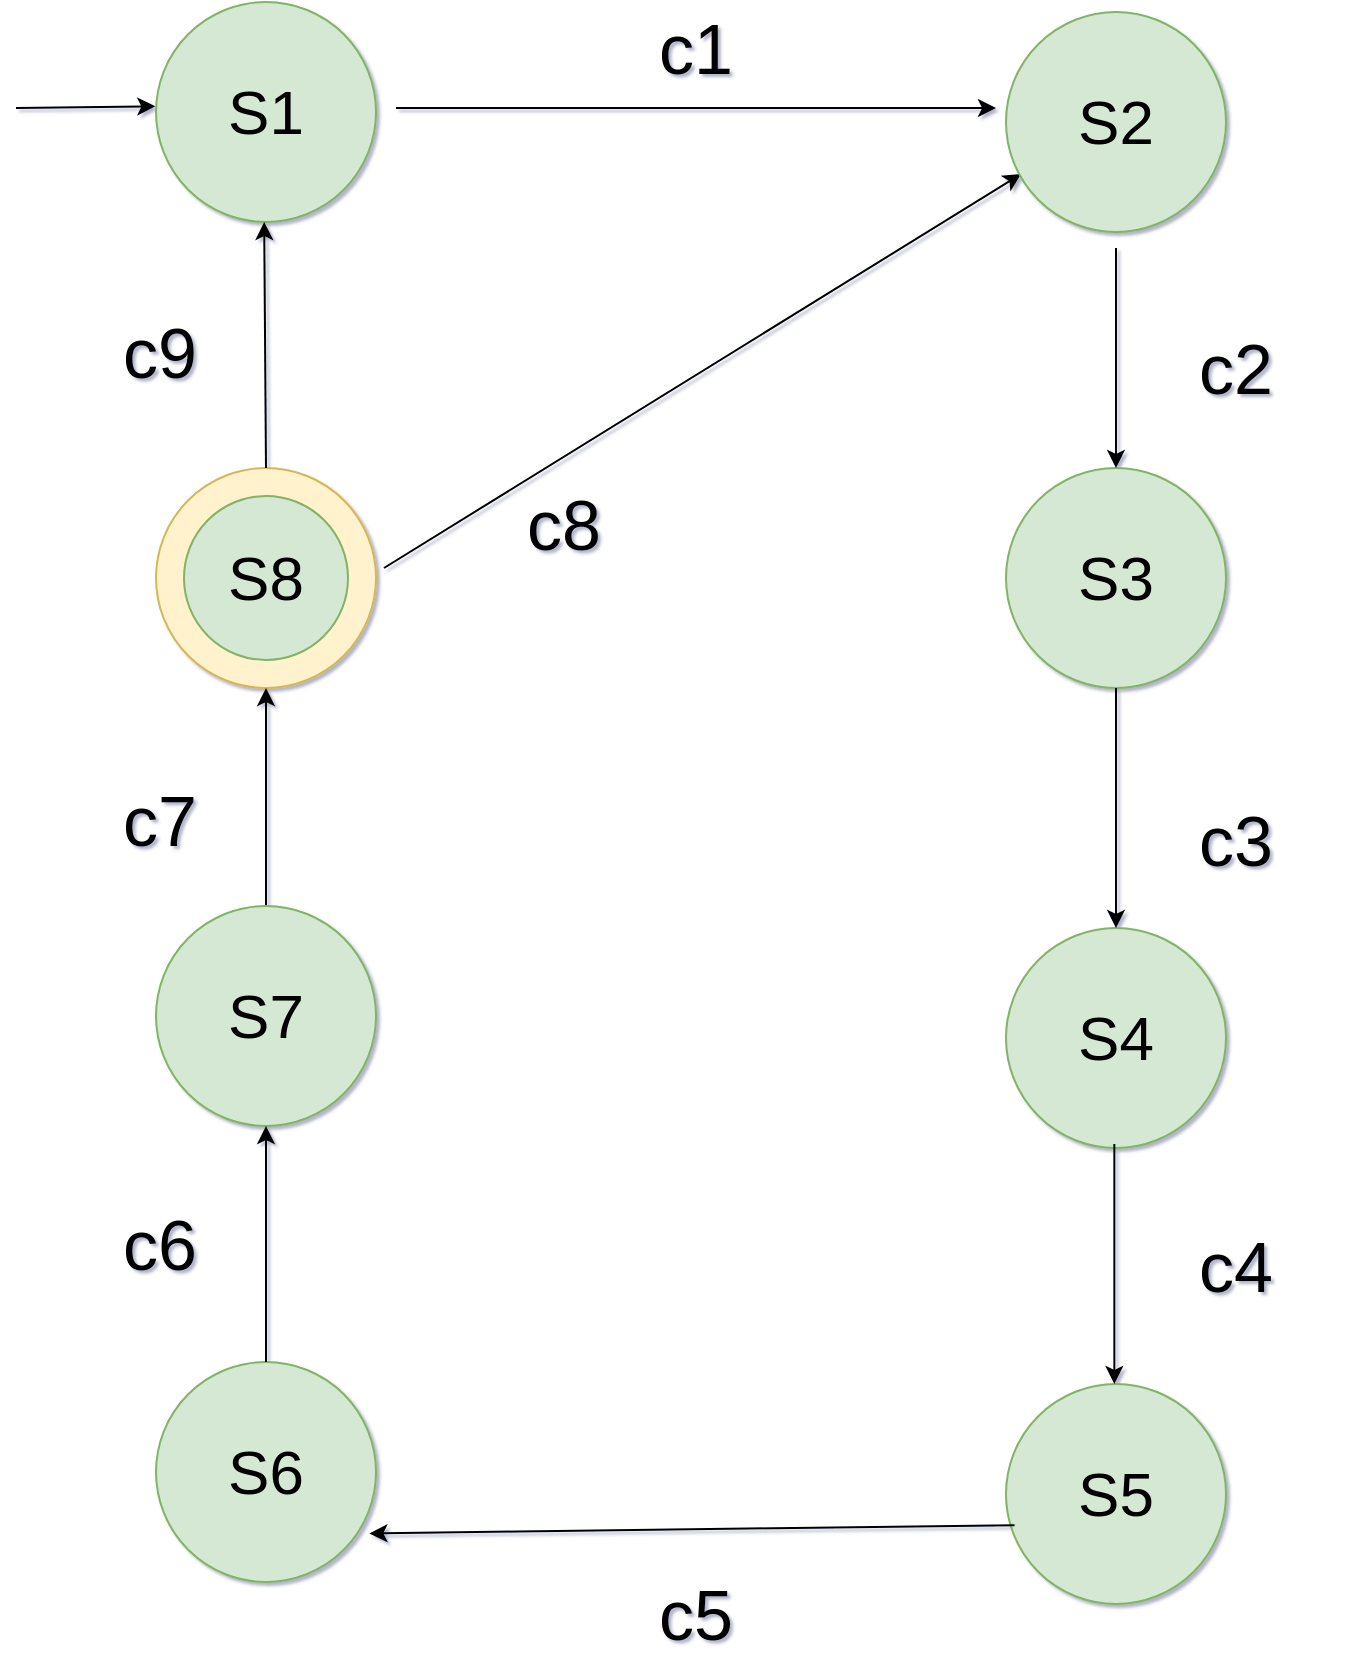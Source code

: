 <mxfile version="24.2.1" type="github">
  <diagram name="Page-1" id="jYtFQfhKAu0jPOh-EE3l">
    <mxGraphModel dx="1444" dy="895" grid="0" gridSize="10" guides="1" tooltips="1" connect="1" arrows="1" fold="1" page="0" pageScale="1" pageWidth="850" pageHeight="1100" background="#ffffff" math="0" shadow="1">
      <root>
        <mxCell id="0" />
        <mxCell id="1" parent="0" />
        <mxCell id="saPew40BkC69EXZ7Qm-d-6" value="" style="endArrow=classic;html=1;rounded=0;entryX=-0.003;entryY=0.447;entryDx=0;entryDy=0;entryPerimeter=0;" parent="1" edge="1">
          <mxGeometry width="50" height="50" relative="1" as="geometry">
            <mxPoint x="30" y="80" as="sourcePoint" />
            <mxPoint x="99.67" y="79.17" as="targetPoint" />
          </mxGeometry>
        </mxCell>
        <mxCell id="saPew40BkC69EXZ7Qm-d-8" value="" style="endArrow=classic;html=1;rounded=0;fontSize=31;" parent="1" edge="1">
          <mxGeometry width="50" height="50" relative="1" as="geometry">
            <mxPoint x="220" y="80" as="sourcePoint" />
            <mxPoint x="520" y="80" as="targetPoint" />
          </mxGeometry>
        </mxCell>
        <mxCell id="saPew40BkC69EXZ7Qm-d-9" value="S3" style="ellipse;whiteSpace=wrap;html=1;aspect=fixed;fontSize=31;fillColor=#d5e8d4;strokeColor=#82b366;" parent="1" vertex="1">
          <mxGeometry x="525" y="260" width="110" height="110" as="geometry" />
        </mxCell>
        <mxCell id="saPew40BkC69EXZ7Qm-d-10" value="S4" style="ellipse;whiteSpace=wrap;html=1;aspect=fixed;fontSize=31;fillColor=#d5e8d4;strokeColor=#82b366;" parent="1" vertex="1">
          <mxGeometry x="525" y="490" width="110" height="110" as="geometry" />
        </mxCell>
        <mxCell id="saPew40BkC69EXZ7Qm-d-11" value="" style="endArrow=classic;html=1;rounded=0;exitX=0.5;exitY=1;exitDx=0;exitDy=0;entryX=0.5;entryY=0;entryDx=0;entryDy=0;fontSize=31;" parent="1" source="saPew40BkC69EXZ7Qm-d-9" target="saPew40BkC69EXZ7Qm-d-10" edge="1">
          <mxGeometry width="50" height="50" relative="1" as="geometry">
            <mxPoint x="510" y="480" as="sourcePoint" />
            <mxPoint x="210" y="570" as="targetPoint" />
          </mxGeometry>
        </mxCell>
        <mxCell id="saPew40BkC69EXZ7Qm-d-12" value="" style="endArrow=classic;html=1;rounded=0;entryX=0.5;entryY=0;entryDx=0;entryDy=0;fontSize=31;" parent="1" target="saPew40BkC69EXZ7Qm-d-9" edge="1">
          <mxGeometry width="50" height="50" relative="1" as="geometry">
            <mxPoint x="580" y="150" as="sourcePoint" />
            <mxPoint x="580" y="410" as="targetPoint" />
          </mxGeometry>
        </mxCell>
        <mxCell id="saPew40BkC69EXZ7Qm-d-13" value="S8" style="ellipse;whiteSpace=wrap;html=1;aspect=fixed;fontSize=31;fillColor=#fff2cc;strokeColor=#d6b656;" parent="1" vertex="1">
          <mxGeometry x="100" y="260" width="110" height="110" as="geometry" />
        </mxCell>
        <mxCell id="saPew40BkC69EXZ7Qm-d-19" value="" style="endArrow=classic;html=1;rounded=0;fontSize=31;" parent="1" edge="1">
          <mxGeometry width="50" height="50" relative="1" as="geometry">
            <mxPoint x="214" y="310" as="sourcePoint" />
            <mxPoint x="532.627" y="112.943" as="targetPoint" />
          </mxGeometry>
        </mxCell>
        <mxCell id="saPew40BkC69EXZ7Qm-d-21" value="" style="endArrow=classic;html=1;rounded=0;entryX=0.5;entryY=1;entryDx=0;entryDy=0;fontSize=31;" parent="1" target="saPew40BkC69EXZ7Qm-d-13" edge="1">
          <mxGeometry width="50" height="50" relative="1" as="geometry">
            <mxPoint x="155" y="480" as="sourcePoint" />
            <mxPoint x="150" y="390" as="targetPoint" />
          </mxGeometry>
        </mxCell>
        <mxCell id="saPew40BkC69EXZ7Qm-d-29" value="&lt;span style=&quot;font-size: 35px;&quot;&gt;c1&lt;/span&gt;" style="text;strokeColor=none;align=center;fillColor=none;html=1;verticalAlign=middle;whiteSpace=wrap;rounded=0;" parent="1" vertex="1">
          <mxGeometry x="320" y="30" width="100" height="40" as="geometry" />
        </mxCell>
        <mxCell id="saPew40BkC69EXZ7Qm-d-31" value="&lt;font style=&quot;font-size: 35px;&quot;&gt;c2&lt;/font&gt;" style="text;strokeColor=none;align=center;fillColor=none;html=1;verticalAlign=middle;whiteSpace=wrap;rounded=0;" parent="1" vertex="1">
          <mxGeometry x="590" y="190" width="100" height="40" as="geometry" />
        </mxCell>
        <mxCell id="saPew40BkC69EXZ7Qm-d-32" value="&lt;font style=&quot;font-size: 35px;&quot;&gt;c3&lt;/font&gt;" style="text;strokeColor=none;align=center;fillColor=none;html=1;verticalAlign=middle;whiteSpace=wrap;rounded=0;" parent="1" vertex="1">
          <mxGeometry x="590" y="426" width="100" height="40" as="geometry" />
        </mxCell>
        <mxCell id="saPew40BkC69EXZ7Qm-d-34" value="&lt;font style=&quot;font-size: 35px;&quot;&gt;c7&lt;/font&gt;" style="text;strokeColor=none;align=center;fillColor=none;html=1;verticalAlign=middle;whiteSpace=wrap;rounded=0;" parent="1" vertex="1">
          <mxGeometry x="52" y="416" width="100" height="40" as="geometry" />
        </mxCell>
        <mxCell id="-nfYya8_O-6qIzE5lIvR-1" value="S2" style="ellipse;whiteSpace=wrap;html=1;aspect=fixed;fontSize=31;fillColor=#d5e8d4;strokeColor=#82b366;" vertex="1" parent="1">
          <mxGeometry x="525" y="32" width="110" height="110" as="geometry" />
        </mxCell>
        <mxCell id="-nfYya8_O-6qIzE5lIvR-2" value="S1" style="ellipse;whiteSpace=wrap;html=1;aspect=fixed;fontSize=31;fillColor=#d5e8d4;strokeColor=#82b366;" vertex="1" parent="1">
          <mxGeometry x="100" y="27" width="110" height="110" as="geometry" />
        </mxCell>
        <mxCell id="-nfYya8_O-6qIzE5lIvR-3" value="S7" style="ellipse;whiteSpace=wrap;html=1;aspect=fixed;fontSize=31;fillColor=#d5e8d4;strokeColor=#82b366;" vertex="1" parent="1">
          <mxGeometry x="100" y="479" width="110" height="110" as="geometry" />
        </mxCell>
        <mxCell id="-nfYya8_O-6qIzE5lIvR-4" value="S5" style="ellipse;whiteSpace=wrap;html=1;aspect=fixed;fontSize=31;fillColor=#d5e8d4;strokeColor=#82b366;" vertex="1" parent="1">
          <mxGeometry x="525" y="718" width="110" height="110" as="geometry" />
        </mxCell>
        <mxCell id="-nfYya8_O-6qIzE5lIvR-5" value="" style="endArrow=classic;html=1;rounded=0;exitX=0.039;exitY=0.642;exitDx=0;exitDy=0;entryX=0.97;entryY=0.679;entryDx=0;entryDy=0;entryPerimeter=0;exitPerimeter=0;fontSize=31;" edge="1" parent="1" source="-nfYya8_O-6qIzE5lIvR-4">
          <mxGeometry width="50" height="50" relative="1" as="geometry">
            <mxPoint x="590" y="608" as="sourcePoint" />
            <mxPoint x="206.7" y="792.69" as="targetPoint" />
          </mxGeometry>
        </mxCell>
        <mxCell id="-nfYya8_O-6qIzE5lIvR-6" value="&lt;font style=&quot;font-size: 35px;&quot;&gt;c5&lt;/font&gt;" style="text;strokeColor=none;align=center;fillColor=none;html=1;verticalAlign=middle;whiteSpace=wrap;rounded=0;" vertex="1" parent="1">
          <mxGeometry x="320" y="813" width="100" height="40" as="geometry" />
        </mxCell>
        <mxCell id="-nfYya8_O-6qIzE5lIvR-7" value="S6" style="ellipse;whiteSpace=wrap;html=1;aspect=fixed;fontSize=31;fillColor=#d5e8d4;strokeColor=#82b366;" vertex="1" parent="1">
          <mxGeometry x="100" y="707" width="110" height="110" as="geometry" />
        </mxCell>
        <mxCell id="-nfYya8_O-6qIzE5lIvR-9" value="" style="endArrow=classic;html=1;rounded=0;exitX=0.5;exitY=1;exitDx=0;exitDy=0;entryX=0.5;entryY=0;entryDx=0;entryDy=0;fontSize=31;" edge="1" parent="1">
          <mxGeometry width="50" height="50" relative="1" as="geometry">
            <mxPoint x="579.17" y="598" as="sourcePoint" />
            <mxPoint x="579.17" y="718" as="targetPoint" />
          </mxGeometry>
        </mxCell>
        <mxCell id="-nfYya8_O-6qIzE5lIvR-10" value="" style="endArrow=classic;html=1;rounded=0;exitX=0.5;exitY=0;exitDx=0;exitDy=0;entryX=0.5;entryY=1;entryDx=0;entryDy=0;fontSize=31;" edge="1" parent="1" source="-nfYya8_O-6qIzE5lIvR-7" target="-nfYya8_O-6qIzE5lIvR-3">
          <mxGeometry width="50" height="50" relative="1" as="geometry">
            <mxPoint x="369.17" y="589" as="sourcePoint" />
            <mxPoint x="369.17" y="709" as="targetPoint" />
          </mxGeometry>
        </mxCell>
        <mxCell id="-nfYya8_O-6qIzE5lIvR-12" value="&lt;font style=&quot;font-size: 35px;&quot;&gt;c4&lt;/font&gt;" style="text;strokeColor=none;align=center;fillColor=none;html=1;verticalAlign=middle;whiteSpace=wrap;rounded=0;" vertex="1" parent="1">
          <mxGeometry x="590" y="639" width="100" height="40" as="geometry" />
        </mxCell>
        <mxCell id="-nfYya8_O-6qIzE5lIvR-13" value="&lt;font style=&quot;font-size: 35px;&quot;&gt;c6&lt;/font&gt;" style="text;strokeColor=none;align=center;fillColor=none;html=1;verticalAlign=middle;whiteSpace=wrap;rounded=0;" vertex="1" parent="1">
          <mxGeometry x="52" y="628" width="100" height="40" as="geometry" />
        </mxCell>
        <mxCell id="-nfYya8_O-6qIzE5lIvR-14" value="&lt;font style=&quot;font-size: 35px;&quot;&gt;c8&lt;/font&gt;" style="text;strokeColor=none;align=center;fillColor=none;html=1;verticalAlign=middle;whiteSpace=wrap;rounded=0;" vertex="1" parent="1">
          <mxGeometry x="254" y="268" width="100" height="40" as="geometry" />
        </mxCell>
        <mxCell id="-nfYya8_O-6qIzE5lIvR-16" value="S8" style="ellipse;whiteSpace=wrap;html=1;aspect=fixed;fontSize=31;fillColor=#d5e8d4;strokeColor=#82b366;" vertex="1" parent="1">
          <mxGeometry x="114" y="274" width="82" height="82" as="geometry" />
        </mxCell>
        <mxCell id="-nfYya8_O-6qIzE5lIvR-18" value="" style="endArrow=classic;html=1;rounded=0;exitX=0.5;exitY=0;exitDx=0;exitDy=0;entryX=0.5;entryY=1;entryDx=0;entryDy=0;fontSize=31;" edge="1" parent="1" source="saPew40BkC69EXZ7Qm-d-13">
          <mxGeometry width="50" height="50" relative="1" as="geometry">
            <mxPoint x="154.09" y="255" as="sourcePoint" />
            <mxPoint x="154.09" y="137" as="targetPoint" />
          </mxGeometry>
        </mxCell>
        <mxCell id="-nfYya8_O-6qIzE5lIvR-20" value="&lt;font style=&quot;font-size: 35px;&quot;&gt;c9&lt;/font&gt;" style="text;strokeColor=none;align=center;fillColor=none;html=1;verticalAlign=middle;whiteSpace=wrap;rounded=0;" vertex="1" parent="1">
          <mxGeometry x="52" y="182" width="100" height="40" as="geometry" />
        </mxCell>
      </root>
    </mxGraphModel>
  </diagram>
</mxfile>
